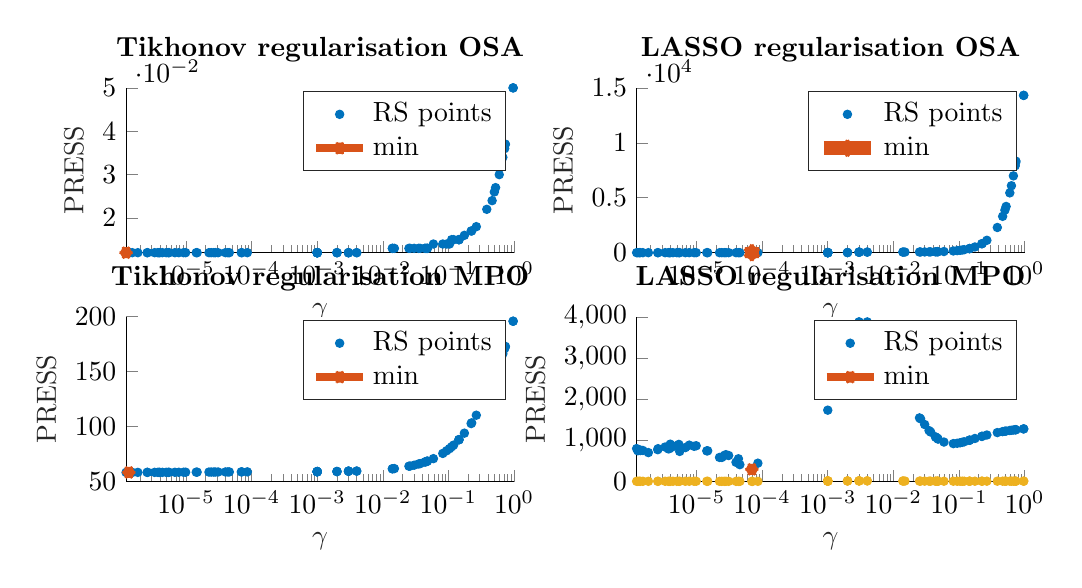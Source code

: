 % This file was created by matlab2tikz.
%
\definecolor{mycolor1}{rgb}{0.0,0.447,0.741}%
\definecolor{mycolor2}{rgb}{0.85,0.325,0.098}%
\definecolor{mycolor3}{rgb}{0.929,0.694,0.125}%
%
\begin{tikzpicture}

\begin{axis}[%
width=4.927cm,
height=2.093cm,
at={(0cm,2.907cm)},
scale only axis,
xmode=log,
xmin=1.222e-06,
xmax=1,
xminorticks=true,
xlabel style={font=\color{white!15!black}},
xlabel={$\gamma$},
ymin=0.012,
ymax=0.05,
ylabel style={font=\color{white!15!black}},
ylabel={PRESS},
axis background/.style={fill=white},
title style={font=\bfseries},
title={Tikhonov regularisation OSA},
axis x line*=bottom,
axis y line*=left,
legend style={legend cell align=left, align=left, draw=white!15!black}
]
\addplot[only marks, mark=*, mark options={}, mark size=1.5pt, color=mycolor1, fill=mycolor1] table[row sep=crcr]{%
x	y\\
0.968	0.05\\
0.026	0.013\\
0.175	0.016\\
2.561e-06	0.012\\
0.104	0.014\\
0.732	0.037\\
0.003	0.012\\
0.004	0.012\\
0.003	0.012\\
0.014	0.013\\
0.222	0.017\\
2.647e-05	0.012\\
0.145	0.015\\
0.523	0.027\\
5.38e-06	0.012\\
0.738	0.037\\
0.719	0.036\\
5.0e-06	0.012\\
0.025	0.013\\
0.001	0.012\\
0.002	0.012\\
0.12	0.015\\
0.037	0.013\\
0.0	0.012\\
0.463	0.024\\
0.044	0.013\\
0.0	0.012\\
2.808e-05	0.012\\
0.501	0.026\\
0.0	0.012\\
0.001	0.012\\
0.044	0.013\\
1.222e-06	0.012\\
7.098e-05	0.012\\
0.266	0.018\\
1.387e-06	0.012\\
4.368e-06	0.012\\
3.879e-06	0.012\\
6.756e-06	0.012\\
0.0	0.012\\
0.0	0.012\\
6.968e-05	0.012\\
4.573e-05	0.012\\
4.35e-05	0.012\\
0.0	0.012\\
2.427e-05	0.012\\
0.094	0.014\\
0.035	0.013\\
0.003	0.012\\
0.384	0.022\\
0.082	0.014\\
0.675	0.034\\
3.088e-05	0.012\\
1.52e-06	0.012\\
2.592e-06	0.012\\
0.004	0.012\\
9.877e-06	0.012\\
3.977e-06	0.012\\
0.003	0.012\\
0.048	0.013\\
8.606e-05	0.012\\
0.144	0.015\\
0.047	0.013\\
0.001	0.012\\
0.0	0.012\\
1.345e-06	0.012\\
0.015	0.013\\
0.145	0.015\\
0.001	0.012\\
0.03	0.013\\
1.433e-05	0.012\\
0.0	0.012\\
0.595	0.03\\
5.533e-06	0.012\\
1.844e-06	0.012\\
1.271e-06	0.012\\
0.0	0.012\\
0.001	0.012\\
0.001	0.012\\
0.226	0.017\\
0.0	0.012\\
1.478e-05	0.012\\
3.996e-05	0.012\\
0.001	0.012\\
0.002	0.012\\
0.001	0.012\\
0.014	0.013\\
2.241e-05	0.012\\
0.059	0.014\\
3.713e-06	0.012\\
0.63	0.032\\
9.175e-06	0.012\\
0.047	0.013\\
0.002	0.012\\
0.968	0.05\\
0.112	0.015\\
0.0	0.012\\
7.746e-06	0.012\\
0.0	0.012\\
3.321e-06	0.012\\
};
\addlegendentry{RS points}

\addplot [color=mycolor2, line width=3.0pt, draw=none, mark=asterisk, mark options={solid, mycolor2}]
  table[row sep=crcr]{%
1.222e-06	0.012\\
};
\addlegendentry{min}

\end{axis}

\begin{axis}[%
width=4.927cm,
height=2.093cm,
at={(0cm,0cm)},
scale only axis,
xmode=log,
xmin=1.222e-06,
xmax=1,
xminorticks=true,
xlabel style={font=\color{white!15!black}},
xlabel={$\gamma$},
ymin=50,
ymax=200,
ylabel style={font=\color{white!15!black}},
ylabel={PRESS},
axis background/.style={fill=white},
title style={font=\bfseries},
title={Tikhonov regularisation MPO},
axis x line*=bottom,
axis y line*=left,
legend style={legend cell align=left, align=left, draw=white!15!black}
]
\addplot[only marks, mark=*, mark options={}, mark size=1.5pt, color=mycolor1, fill=mycolor1] table[row sep=crcr]{%
x	y\\
0.968	195.942\\
0.026	64.125\\
0.175	94.063\\
2.561e-06	58.391\\
0.104	80.001\\
0.732	172.471\\
0.003	59.493\\
0.004	59.512\\
0.003	59.393\\
0.014	61.677\\
0.222	102.817\\
2.647e-05	58.701\\
0.145	88.215\\
0.523	148.08\\
5.38e-06	58.429\\
0.738	173.057\\
0.719	171.021\\
5.0e-06	58.432\\
0.025	64.015\\
0.001	59.016\\
0.002	59.136\\
0.12	83.209\\
0.037	66.327\\
0.0	58.934\\
0.463	140.209\\
0.044	67.812\\
0.0	58.917\\
2.808e-05	58.714\\
0.501	145.351\\
0.0	58.886\\
0.001	59.043\\
0.044	67.82\\
1.222e-06	58.343\\
7.098e-05	58.843\\
0.266	110.399\\
1.387e-06	58.34\\
4.368e-06	58.404\\
3.879e-06	58.392\\
6.756e-06	58.463\\
0.0	58.936\\
0.0	58.913\\
6.968e-05	58.842\\
4.573e-05	58.789\\
4.35e-05	58.783\\
0.0	58.884\\
2.427e-05	58.693\\
0.094	78.089\\
0.035	66.005\\
0.003	59.442\\
0.384	129.09\\
0.082	75.613\\
0.675	166.268\\
3.088e-05	58.73\\
1.52e-06	58.35\\
2.592e-06	58.398\\
0.004	59.577\\
9.877e-06	58.537\\
3.977e-06	58.402\\
0.003	59.482\\
0.048	68.728\\
8.606e-05	58.864\\
0.144	88.017\\
0.047	68.365\\
0.001	59.064\\
0.0	58.92\\
1.345e-06	58.326\\
0.015	61.827\\
0.145	88.142\\
0.001	58.998\\
0.03	64.902\\
1.433e-05	58.592\\
0.0	58.92\\
0.595	157.036\\
5.533e-06	58.451\\
1.844e-06	58.376\\
1.271e-06	58.339\\
0.0	58.881\\
0.001	59.004\\
0.001	59.06\\
0.226	103.463\\
0.0	58.953\\
1.478e-05	58.592\\
3.996e-05	58.768\\
0.001	58.968\\
0.002	59.134\\
0.001	59.089\\
0.014	61.605\\
2.241e-05	58.677\\
0.059	70.879\\
3.713e-06	58.406\\
0.63	161.138\\
9.175e-06	58.519\\
0.047	68.43\\
0.002	59.187\\
0.968	195.944\\
0.112	81.729\\
0.0	58.947\\
7.746e-06	58.482\\
0.0	58.912\\
3.321e-06	58.4\\
};
\addlegendentry{RS points}

\addplot [color=mycolor2, line width=3.0pt, draw=none, mark=asterisk, mark options={solid, mycolor2}]
  table[row sep=crcr]{%
1.345e-06	58.326\\
};
\addlegendentry{min}

\end{axis}

\begin{axis}[%
width=4.927cm,
height=2.093cm,
at={(6.484cm,2.907cm)},
scale only axis,
xmode=log,
xmin=1.222e-06,
xmax=1,
xminorticks=true,
xlabel style={font=\color{white!15!black}},
xlabel={$\gamma$},
ymin=0,
ymax=15000,
ylabel style={font=\color{white!15!black}},
ylabel={PRESS},
axis background/.style={fill=white},
title style={font=\bfseries},
title={LASSO regularisation OSA},
axis x line*=bottom,
axis y line*=left,
legend style={legend cell align=left, align=left, draw=white!15!black}
]
\addplot[only marks, mark=*, mark options={}, mark size=1.5pt, color=mycolor1, fill=mycolor1] table[row sep=crcr]{%
x	y\\
0.968	14316.355\\
0.026	63.267\\
0.175	519.685\\
2.561e-06	0.521\\
0.104	216.796\\
0.732	8205.941\\
0.003	52.18\\
0.004	52.462\\
0.003	38.669\\
0.014	56.138\\
0.222	805.564\\
2.647e-05	0.379\\
0.145	372.475\\
0.523	4206.69\\
5.38e-06	0.516\\
0.738	8328.497\\
0.719	7908.473\\
5.0e-06	0.522\\
0.025	62.852\\
0.001	3.893\\
0.002	11.913\\
0.12	270.943\\
0.037	73.472\\
0.0	0.603\\
0.463	3307.601\\
0.044	82.381\\
0.0	0.478\\
2.808e-05	0.342\\
0.501	3876.359\\
0.0	0.188\\
0.001	5.441\\
0.044	82.432\\
1.222e-06	0.517\\
7.098e-05	0.107\\
0.266	1127.13\\
1.387e-06	0.516\\
4.368e-06	0.518\\
3.879e-06	0.517\\
6.756e-06	0.523\\
0.0	0.631\\
0.0	0.431\\
6.968e-05	0.099\\
4.573e-05	0.262\\
4.35e-05	0.324\\
0.0	0.185\\
2.427e-05	0.354\\
0.094	188.365\\
0.035	71.756\\
0.003	45.151\\
0.384	2293.033\\
0.082	155.695\\
0.675	6990.796\\
3.088e-05	0.346\\
1.52e-06	0.52\\
2.592e-06	0.516\\
0.004	52.535\\
9.877e-06	0.536\\
3.977e-06	0.511\\
0.003	50.754\\
0.048	88.685\\
8.606e-05	0.139\\
0.144	368.041\\
0.047	86.113\\
0.001	6.74\\
0.0	0.5\\
1.345e-06	0.517\\
0.015	56.449\\
0.145	370.839\\
0.001	2.832\\
0.03	66.457\\
1.433e-05	0.536\\
0.0	0.501\\
0.595	5443.285\\
5.533e-06	0.533\\
1.844e-06	0.517\\
1.271e-06	0.517\\
0.0	0.179\\
0.001	3.185\\
0.001	6.559\\
0.226	830.096\\
0.0	0.97\\
1.478e-05	0.525\\
3.996e-05	0.36\\
0.001	1.482\\
0.002	11.855\\
0.001	8.435\\
0.014	55.994\\
2.241e-05	0.505\\
0.059	105.896\\
3.713e-06	0.526\\
0.63	6094.408\\
9.175e-06	0.516\\
0.047	86.563\\
0.002	16.26\\
0.968	14316.908\\
0.112	244.93\\
0.0	0.822\\
7.746e-06	0.531\\
0.0	0.426\\
3.321e-06	0.518\\
};
\addlegendentry{RS points}

\addplot [color=mycolor2, line width=5.0pt, draw=none, mark=asterisk, mark options={solid, mycolor2}]
  table[row sep=crcr]{%
6.968e-05	0.099\\
};
\addlegendentry{min}

\end{axis}

\begin{axis}[%
width=4.927cm,
height=2.093cm,
at={(6.484cm,0cm)},
scale only axis,
xmode=log,
xmin=1.222e-06,
xmax=1,
xminorticks=true,
xlabel style={font=\color{white!15!black}},
xlabel={$\gamma$},
ymin=0,
ymax=4000,
ylabel style={font=\color{white!15!black}},
ylabel={PRESS},
axis background/.style={fill=white},
title style={font=\bfseries},
title={LASSO regularisation MPO},
axis x line*=bottom,
axis y line*=left,
legend style={legend cell align=left, align=left, draw=white!15!black}
]
\addplot[only marks, mark=*, mark options={}, mark size=1.5pt, color=mycolor1, fill=mycolor1] table[row sep=crcr]{%
x	y\\
0.968	1279.087\\
0.026	1523.514\\
0.175	1046.14\\
2.561e-06	774.437\\
0.104	941.86\\
0.732	1258.662\\
0.003	3877.103\\
0.004	3875.814\\
0.003	3736.038\\
0.014	2252.547\\
0.222	1096.553\\
2.647e-05	634.212\\
0.145	1004.675\\
0.523	1227.016\\
5.38e-06	902.203\\
0.738	1259.268\\
0.719	1257.138\\
5.0e-06	871.317\\
0.025	1545.902\\
0.001	2313.935\\
0.002	3063.835\\
0.12	965.649\\
0.037	1202.876\\
0.0	1018.98\\
0.463	1213.205\\
0.044	1081.782\\
0.0	826.341\\
2.808e-05	652.985\\
0.501	1222.48\\
0.0	566.19\\
0.001	2538.024\\
0.044	1081.283\\
1.222e-06	800.285\\
7.098e-05	315.591\\
0.266	1130.576\\
1.387e-06	754.283\\
4.368e-06	849.189\\
3.879e-06	801.045\\
6.756e-06	825.32\\
0.0	1048.887\\
0.0	766.735\\
6.968e-05	297.146\\
4.573e-05	410.758\\
4.35e-05	553.585\\
0.0	567.091\\
2.427e-05	585.472\\
0.094	930.244\\
0.035	1237.347\\
0.003	3810.044\\
0.384	1189.195\\
0.082	921.851\\
0.675	1251.873\\
3.088e-05	632.794\\
1.52e-06	754.969\\
2.592e-06	798.321\\
0.004	3797.081\\
9.877e-06	869.413\\
3.977e-06	908.262\\
0.003	3866.09\\
0.048	1031.151\\
8.606e-05	446.618\\
0.144	1003.168\\
0.047	1049.422\\
0.001	2683.948\\
0.0	846.313\\
1.345e-06	773.327\\
0.015	2190.324\\
0.145	1004.121\\
0.001	2125.595\\
0.03	1385.128\\
1.433e-05	745.512\\
0.0	849.542\\
0.595	1240.305\\
5.533e-06	731.938\\
1.844e-06	703.795\\
1.271e-06	748.739\\
0.0	522.94\\
0.001	2191.317\\
0.001	2664.538\\
0.226	1099.762\\
0.0	1405.509\\
1.478e-05	746.744\\
3.996e-05	467.966\\
0.001	1733.279\\
0.002	3061.644\\
0.001	2835.08\\
0.014	2283.347\\
2.241e-05	586.351\\
0.059	959.468\\
3.713e-06	794.179\\
0.63	1245.682\\
9.175e-06	856.801\\
0.047	1046.017\\
0.002	3270.119\\
0.968	1279.089\\
0.112	954.281\\
0.0	1271.986\\
7.746e-06	884.522\\
0.0	762.548\\
3.321e-06	839.322\\
};
\addlegendentry{RS points}

\addplot [color=mycolor2, line width=3.0pt, draw=none, mark=asterisk, mark options={solid, mycolor2}]
  table[row sep=crcr]{%
6.968e-05	297.146\\
};
\addlegendentry{min}

\addplot[only marks, mark=*, mark options={}, mark size=1.5pt, color=mycolor3, fill=mycolor3] table[row sep=crcr]{%
x	y\\
0.968	10.116\\
0.026	11.04\\
0.175	9.148\\
2.561e-06	7.238\\
0.104	8.68\\
0.732	10.035\\
0.003	17.611\\
0.004	17.608\\
0.003	17.288\\
0.014	13.424\\
0.222	9.366\\
2.647e-05	6.59\\
0.145	8.965\\
0.523	9.908\\
5.38e-06	7.752\\
0.738	10.037\\
0.719	10.029\\
5.0e-06	7.63\\
0.025	11.121\\
0.001	13.605\\
0.002	15.655\\
0.12	8.789\\
0.037	9.81\\
0.0	8.776\\
0.463	9.852\\
0.044	9.303\\
0.0	7.729\\
2.808e-05	6.349\\
0.501	9.889\\
0.0	6.416\\
0.001	14.249\\
0.044	9.301\\
1.222e-06	7.273\\
7.098e-05	4.817\\
0.266	9.51\\
1.387e-06	7.087\\
4.368e-06	7.42\\
3.879e-06	7.373\\
6.756e-06	7.482\\
0.0	8.952\\
0.0	7.451\\
6.968e-05	4.66\\
4.573e-05	4.76\\
4.35e-05	5.721\\
0.0	6.445\\
2.427e-05	6.452\\
0.094	8.627\\
0.035	9.949\\
0.003	17.458\\
0.384	9.754\\
0.082	8.588\\
0.675	10.007\\
3.088e-05	6.646\\
1.52e-06	7.115\\
2.592e-06	7.35\\
0.004	17.428\\
9.877e-06	7.898\\
3.977e-06	7.774\\
0.003	17.586\\
0.048	9.082\\
8.606e-05	5.746\\
0.144	8.958\\
0.047	9.163\\
0.001	14.653\\
0.0	7.847\\
1.345e-06	7.135\\
0.015	13.237\\
0.145	8.963\\
0.001	13.038\\
0.03	10.527\\
1.433e-05	7.204\\
0.0	7.865\\
0.595	9.961\\
5.533e-06	7.052\\
1.844e-06	6.904\\
1.271e-06	7.08\\
0.0	6.318\\
0.001	13.239\\
0.001	14.6\\
0.226	9.38\\
0.0	10.554\\
1.478e-05	7.174\\
3.996e-05	5.42\\
0.001	11.764\\
0.002	15.65\\
0.001	15.06\\
0.014	13.515\\
2.241e-05	6.291\\
0.059	8.761\\
3.713e-06	7.128\\
0.63	9.983\\
9.175e-06	7.729\\
0.047	9.148\\
0.002	16.174\\
0.968	10.116\\
0.112	8.737\\
0.0	10.001\\
7.746e-06	7.748\\
0.0	7.424\\
3.321e-06	7.418\\
};
\end{axis}
\end{tikzpicture}%